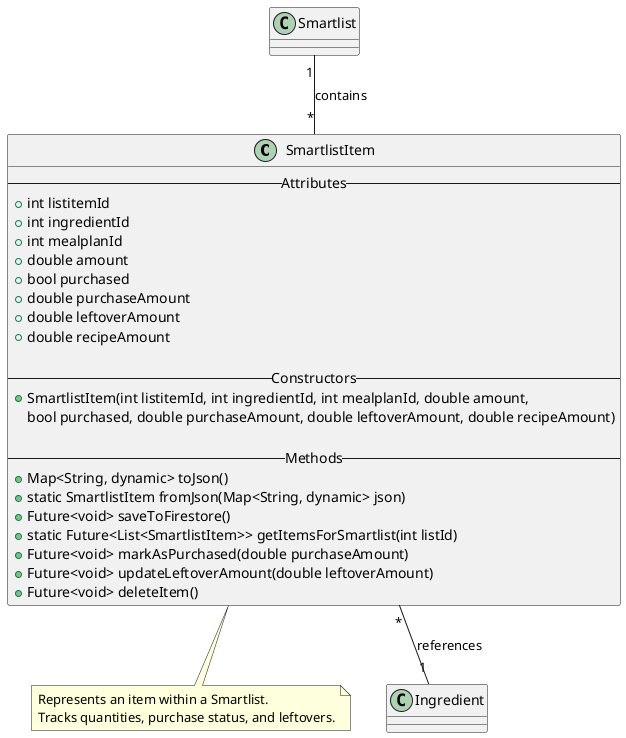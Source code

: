 @startuml
'--- SmartlistItem Class ---
class SmartlistItem {
    -- Attributes --
    + int listitemId
    + int ingredientId
    + int mealplanId
    + double amount
    + bool purchased
    + double purchaseAmount
    + double leftoverAmount
    + double recipeAmount

    -- Constructors --
    + SmartlistItem(int listitemId, int ingredientId, int mealplanId, double amount, 
        bool purchased, double purchaseAmount, double leftoverAmount, double recipeAmount)

    -- Methods --
    + Map<String, dynamic> toJson()
    + static SmartlistItem fromJson(Map<String, dynamic> json)
    + Future<void> saveToFirestore()
    + static Future<List<SmartlistItem>> getItemsForSmartlist(int listId)
    + Future<void> markAsPurchased(double purchaseAmount)
    + Future<void> updateLeftoverAmount(double leftoverAmount)
    + Future<void> deleteItem()
}

note bottom of SmartlistItem
    Represents an item within a Smartlist.
    Tracks quantities, purchase status, and leftovers.
end note

'--- Relationships ---
Smartlist "1" -- "*" SmartlistItem : contains
SmartlistItem "*" -- "1" Ingredient : references

@enduml

